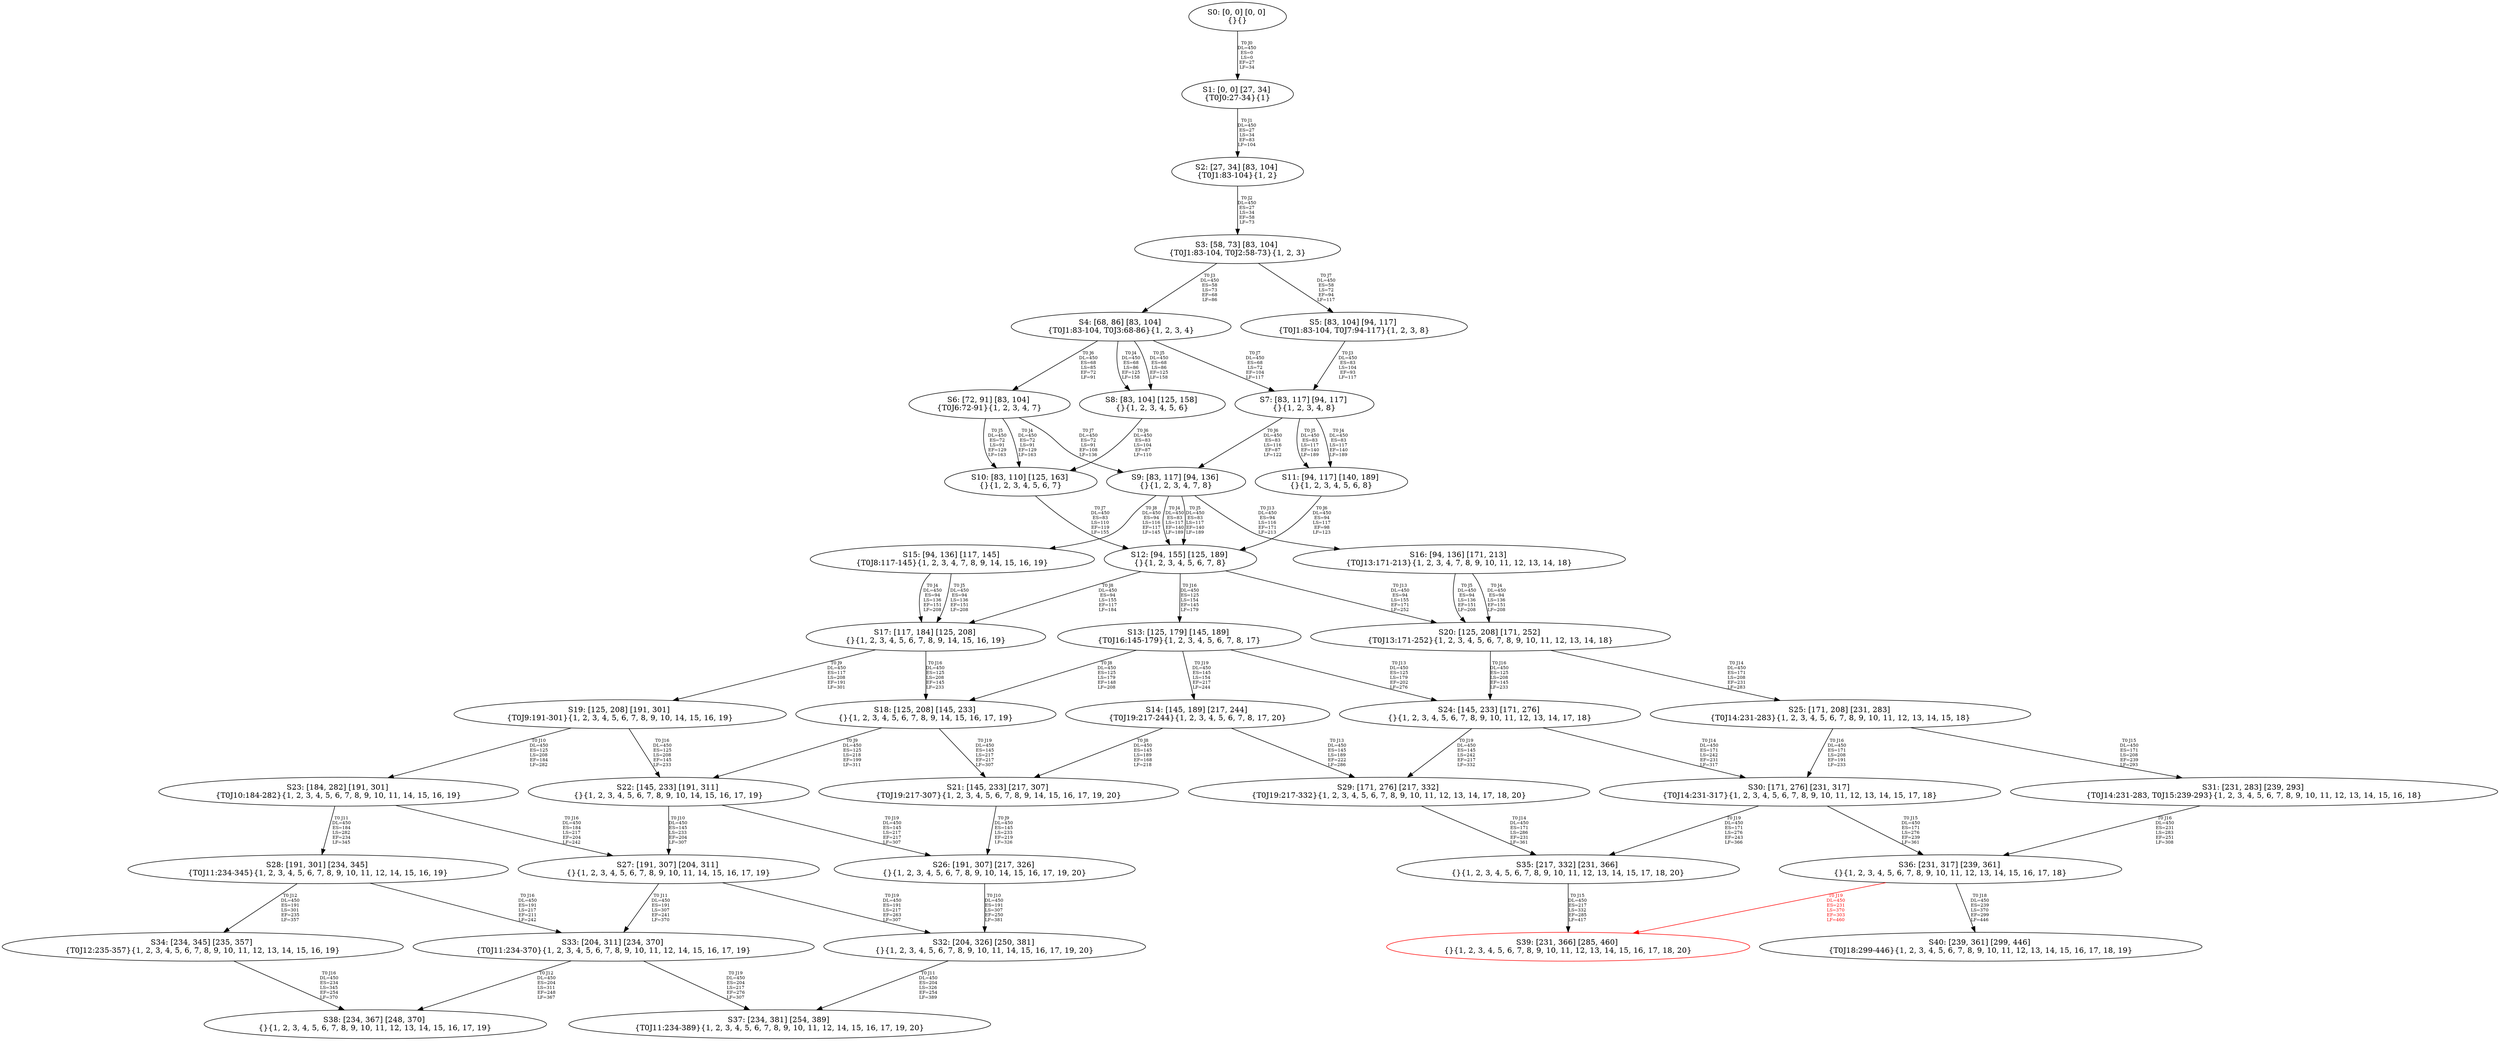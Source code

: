 digraph {
	S0[label="S0: [0, 0] [0, 0] \n{}{}"];
	S1[label="S1: [0, 0] [27, 34] \n{T0J0:27-34}{1}"];
	S2[label="S2: [27, 34] [83, 104] \n{T0J1:83-104}{1, 2}"];
	S3[label="S3: [58, 73] [83, 104] \n{T0J1:83-104, T0J2:58-73}{1, 2, 3}"];
	S4[label="S4: [68, 86] [83, 104] \n{T0J1:83-104, T0J3:68-86}{1, 2, 3, 4}"];
	S5[label="S5: [83, 104] [94, 117] \n{T0J1:83-104, T0J7:94-117}{1, 2, 3, 8}"];
	S6[label="S6: [72, 91] [83, 104] \n{T0J6:72-91}{1, 2, 3, 4, 7}"];
	S7[label="S7: [83, 117] [94, 117] \n{}{1, 2, 3, 4, 8}"];
	S8[label="S8: [83, 104] [125, 158] \n{}{1, 2, 3, 4, 5, 6}"];
	S9[label="S9: [83, 117] [94, 136] \n{}{1, 2, 3, 4, 7, 8}"];
	S10[label="S10: [83, 110] [125, 163] \n{}{1, 2, 3, 4, 5, 6, 7}"];
	S11[label="S11: [94, 117] [140, 189] \n{}{1, 2, 3, 4, 5, 6, 8}"];
	S12[label="S12: [94, 155] [125, 189] \n{}{1, 2, 3, 4, 5, 6, 7, 8}"];
	S13[label="S13: [125, 179] [145, 189] \n{T0J16:145-179}{1, 2, 3, 4, 5, 6, 7, 8, 17}"];
	S14[label="S14: [145, 189] [217, 244] \n{T0J19:217-244}{1, 2, 3, 4, 5, 6, 7, 8, 17, 20}"];
	S15[label="S15: [94, 136] [117, 145] \n{T0J8:117-145}{1, 2, 3, 4, 7, 8, 9, 14, 15, 16, 19}"];
	S16[label="S16: [94, 136] [171, 213] \n{T0J13:171-213}{1, 2, 3, 4, 7, 8, 9, 10, 11, 12, 13, 14, 18}"];
	S17[label="S17: [117, 184] [125, 208] \n{}{1, 2, 3, 4, 5, 6, 7, 8, 9, 14, 15, 16, 19}"];
	S18[label="S18: [125, 208] [145, 233] \n{}{1, 2, 3, 4, 5, 6, 7, 8, 9, 14, 15, 16, 17, 19}"];
	S19[label="S19: [125, 208] [191, 301] \n{T0J9:191-301}{1, 2, 3, 4, 5, 6, 7, 8, 9, 10, 14, 15, 16, 19}"];
	S20[label="S20: [125, 208] [171, 252] \n{T0J13:171-252}{1, 2, 3, 4, 5, 6, 7, 8, 9, 10, 11, 12, 13, 14, 18}"];
	S21[label="S21: [145, 233] [217, 307] \n{T0J19:217-307}{1, 2, 3, 4, 5, 6, 7, 8, 9, 14, 15, 16, 17, 19, 20}"];
	S22[label="S22: [145, 233] [191, 311] \n{}{1, 2, 3, 4, 5, 6, 7, 8, 9, 10, 14, 15, 16, 17, 19}"];
	S23[label="S23: [184, 282] [191, 301] \n{T0J10:184-282}{1, 2, 3, 4, 5, 6, 7, 8, 9, 10, 11, 14, 15, 16, 19}"];
	S24[label="S24: [145, 233] [171, 276] \n{}{1, 2, 3, 4, 5, 6, 7, 8, 9, 10, 11, 12, 13, 14, 17, 18}"];
	S25[label="S25: [171, 208] [231, 283] \n{T0J14:231-283}{1, 2, 3, 4, 5, 6, 7, 8, 9, 10, 11, 12, 13, 14, 15, 18}"];
	S26[label="S26: [191, 307] [217, 326] \n{}{1, 2, 3, 4, 5, 6, 7, 8, 9, 10, 14, 15, 16, 17, 19, 20}"];
	S27[label="S27: [191, 307] [204, 311] \n{}{1, 2, 3, 4, 5, 6, 7, 8, 9, 10, 11, 14, 15, 16, 17, 19}"];
	S28[label="S28: [191, 301] [234, 345] \n{T0J11:234-345}{1, 2, 3, 4, 5, 6, 7, 8, 9, 10, 11, 12, 14, 15, 16, 19}"];
	S29[label="S29: [171, 276] [217, 332] \n{T0J19:217-332}{1, 2, 3, 4, 5, 6, 7, 8, 9, 10, 11, 12, 13, 14, 17, 18, 20}"];
	S30[label="S30: [171, 276] [231, 317] \n{T0J14:231-317}{1, 2, 3, 4, 5, 6, 7, 8, 9, 10, 11, 12, 13, 14, 15, 17, 18}"];
	S31[label="S31: [231, 283] [239, 293] \n{T0J14:231-283, T0J15:239-293}{1, 2, 3, 4, 5, 6, 7, 8, 9, 10, 11, 12, 13, 14, 15, 16, 18}"];
	S32[label="S32: [204, 326] [250, 381] \n{}{1, 2, 3, 4, 5, 6, 7, 8, 9, 10, 11, 14, 15, 16, 17, 19, 20}"];
	S33[label="S33: [204, 311] [234, 370] \n{T0J11:234-370}{1, 2, 3, 4, 5, 6, 7, 8, 9, 10, 11, 12, 14, 15, 16, 17, 19}"];
	S34[label="S34: [234, 345] [235, 357] \n{T0J12:235-357}{1, 2, 3, 4, 5, 6, 7, 8, 9, 10, 11, 12, 13, 14, 15, 16, 19}"];
	S35[label="S35: [217, 332] [231, 366] \n{}{1, 2, 3, 4, 5, 6, 7, 8, 9, 10, 11, 12, 13, 14, 15, 17, 18, 20}"];
	S36[label="S36: [231, 317] [239, 361] \n{}{1, 2, 3, 4, 5, 6, 7, 8, 9, 10, 11, 12, 13, 14, 15, 16, 17, 18}"];
	S37[label="S37: [234, 381] [254, 389] \n{T0J11:234-389}{1, 2, 3, 4, 5, 6, 7, 8, 9, 10, 11, 12, 14, 15, 16, 17, 19, 20}"];
	S38[label="S38: [234, 367] [248, 370] \n{}{1, 2, 3, 4, 5, 6, 7, 8, 9, 10, 11, 12, 13, 14, 15, 16, 17, 19}"];
	S39[label="S39: [231, 366] [285, 460] \n{}{1, 2, 3, 4, 5, 6, 7, 8, 9, 10, 11, 12, 13, 14, 15, 16, 17, 18, 20}"];
	S40[label="S40: [239, 361] [299, 446] \n{T0J18:299-446}{1, 2, 3, 4, 5, 6, 7, 8, 9, 10, 11, 12, 13, 14, 15, 16, 17, 18, 19}"];
	S0 -> S1[label="T0 J0\nDL=450\nES=0\nLS=0\nEF=27\nLF=34",fontsize=8];
	S1 -> S2[label="T0 J1\nDL=450\nES=27\nLS=34\nEF=83\nLF=104",fontsize=8];
	S2 -> S3[label="T0 J2\nDL=450\nES=27\nLS=34\nEF=58\nLF=73",fontsize=8];
	S3 -> S4[label="T0 J3\nDL=450\nES=58\nLS=73\nEF=68\nLF=86",fontsize=8];
	S3 -> S5[label="T0 J7\nDL=450\nES=58\nLS=72\nEF=94\nLF=117",fontsize=8];
	S4 -> S8[label="T0 J4\nDL=450\nES=68\nLS=86\nEF=125\nLF=158",fontsize=8];
	S4 -> S8[label="T0 J5\nDL=450\nES=68\nLS=86\nEF=125\nLF=158",fontsize=8];
	S4 -> S6[label="T0 J6\nDL=450\nES=68\nLS=85\nEF=72\nLF=91",fontsize=8];
	S4 -> S7[label="T0 J7\nDL=450\nES=68\nLS=72\nEF=104\nLF=117",fontsize=8];
	S5 -> S7[label="T0 J3\nDL=450\nES=83\nLS=104\nEF=93\nLF=117",fontsize=8];
	S6 -> S10[label="T0 J4\nDL=450\nES=72\nLS=91\nEF=129\nLF=163",fontsize=8];
	S6 -> S10[label="T0 J5\nDL=450\nES=72\nLS=91\nEF=129\nLF=163",fontsize=8];
	S6 -> S9[label="T0 J7\nDL=450\nES=72\nLS=91\nEF=108\nLF=136",fontsize=8];
	S7 -> S11[label="T0 J4\nDL=450\nES=83\nLS=117\nEF=140\nLF=189",fontsize=8];
	S7 -> S11[label="T0 J5\nDL=450\nES=83\nLS=117\nEF=140\nLF=189",fontsize=8];
	S7 -> S9[label="T0 J6\nDL=450\nES=83\nLS=116\nEF=87\nLF=122",fontsize=8];
	S8 -> S10[label="T0 J6\nDL=450\nES=83\nLS=104\nEF=87\nLF=110",fontsize=8];
	S9 -> S12[label="T0 J4\nDL=450\nES=83\nLS=117\nEF=140\nLF=189",fontsize=8];
	S9 -> S12[label="T0 J5\nDL=450\nES=83\nLS=117\nEF=140\nLF=189",fontsize=8];
	S9 -> S15[label="T0 J8\nDL=450\nES=94\nLS=116\nEF=117\nLF=145",fontsize=8];
	S9 -> S16[label="T0 J13\nDL=450\nES=94\nLS=116\nEF=171\nLF=213",fontsize=8];
	S10 -> S12[label="T0 J7\nDL=450\nES=83\nLS=110\nEF=119\nLF=155",fontsize=8];
	S11 -> S12[label="T0 J6\nDL=450\nES=94\nLS=117\nEF=98\nLF=123",fontsize=8];
	S12 -> S17[label="T0 J8\nDL=450\nES=94\nLS=155\nEF=117\nLF=184",fontsize=8];
	S12 -> S20[label="T0 J13\nDL=450\nES=94\nLS=155\nEF=171\nLF=252",fontsize=8];
	S12 -> S13[label="T0 J16\nDL=450\nES=125\nLS=154\nEF=145\nLF=179",fontsize=8];
	S13 -> S18[label="T0 J8\nDL=450\nES=125\nLS=179\nEF=148\nLF=208",fontsize=8];
	S13 -> S24[label="T0 J13\nDL=450\nES=125\nLS=179\nEF=202\nLF=276",fontsize=8];
	S13 -> S14[label="T0 J19\nDL=450\nES=145\nLS=154\nEF=217\nLF=244",fontsize=8];
	S14 -> S21[label="T0 J8\nDL=450\nES=145\nLS=189\nEF=168\nLF=218",fontsize=8];
	S14 -> S29[label="T0 J13\nDL=450\nES=145\nLS=189\nEF=222\nLF=286",fontsize=8];
	S15 -> S17[label="T0 J4\nDL=450\nES=94\nLS=136\nEF=151\nLF=208",fontsize=8];
	S15 -> S17[label="T0 J5\nDL=450\nES=94\nLS=136\nEF=151\nLF=208",fontsize=8];
	S16 -> S20[label="T0 J4\nDL=450\nES=94\nLS=136\nEF=151\nLF=208",fontsize=8];
	S16 -> S20[label="T0 J5\nDL=450\nES=94\nLS=136\nEF=151\nLF=208",fontsize=8];
	S17 -> S19[label="T0 J9\nDL=450\nES=117\nLS=208\nEF=191\nLF=301",fontsize=8];
	S17 -> S18[label="T0 J16\nDL=450\nES=125\nLS=208\nEF=145\nLF=233",fontsize=8];
	S18 -> S22[label="T0 J9\nDL=450\nES=125\nLS=218\nEF=199\nLF=311",fontsize=8];
	S18 -> S21[label="T0 J19\nDL=450\nES=145\nLS=217\nEF=217\nLF=307",fontsize=8];
	S19 -> S23[label="T0 J10\nDL=450\nES=125\nLS=208\nEF=184\nLF=282",fontsize=8];
	S19 -> S22[label="T0 J16\nDL=450\nES=125\nLS=208\nEF=145\nLF=233",fontsize=8];
	S20 -> S25[label="T0 J14\nDL=450\nES=171\nLS=208\nEF=231\nLF=283",fontsize=8];
	S20 -> S24[label="T0 J16\nDL=450\nES=125\nLS=208\nEF=145\nLF=233",fontsize=8];
	S21 -> S26[label="T0 J9\nDL=450\nES=145\nLS=233\nEF=219\nLF=326",fontsize=8];
	S22 -> S27[label="T0 J10\nDL=450\nES=145\nLS=233\nEF=204\nLF=307",fontsize=8];
	S22 -> S26[label="T0 J19\nDL=450\nES=145\nLS=217\nEF=217\nLF=307",fontsize=8];
	S23 -> S28[label="T0 J11\nDL=450\nES=184\nLS=282\nEF=234\nLF=345",fontsize=8];
	S23 -> S27[label="T0 J16\nDL=450\nES=184\nLS=217\nEF=204\nLF=242",fontsize=8];
	S24 -> S30[label="T0 J14\nDL=450\nES=171\nLS=242\nEF=231\nLF=317",fontsize=8];
	S24 -> S29[label="T0 J19\nDL=450\nES=145\nLS=242\nEF=217\nLF=332",fontsize=8];
	S25 -> S31[label="T0 J15\nDL=450\nES=171\nLS=208\nEF=239\nLF=293",fontsize=8];
	S25 -> S30[label="T0 J16\nDL=450\nES=171\nLS=208\nEF=191\nLF=233",fontsize=8];
	S26 -> S32[label="T0 J10\nDL=450\nES=191\nLS=307\nEF=250\nLF=381",fontsize=8];
	S27 -> S33[label="T0 J11\nDL=450\nES=191\nLS=307\nEF=241\nLF=370",fontsize=8];
	S27 -> S32[label="T0 J19\nDL=450\nES=191\nLS=217\nEF=263\nLF=307",fontsize=8];
	S28 -> S34[label="T0 J12\nDL=450\nES=191\nLS=301\nEF=235\nLF=357",fontsize=8];
	S28 -> S33[label="T0 J16\nDL=450\nES=191\nLS=217\nEF=211\nLF=242",fontsize=8];
	S29 -> S35[label="T0 J14\nDL=450\nES=171\nLS=286\nEF=231\nLF=361",fontsize=8];
	S30 -> S36[label="T0 J15\nDL=450\nES=171\nLS=276\nEF=239\nLF=361",fontsize=8];
	S30 -> S35[label="T0 J19\nDL=450\nES=171\nLS=276\nEF=243\nLF=366",fontsize=8];
	S31 -> S36[label="T0 J16\nDL=450\nES=231\nLS=283\nEF=251\nLF=308",fontsize=8];
	S32 -> S37[label="T0 J11\nDL=450\nES=204\nLS=326\nEF=254\nLF=389",fontsize=8];
	S33 -> S38[label="T0 J12\nDL=450\nES=204\nLS=311\nEF=248\nLF=367",fontsize=8];
	S33 -> S37[label="T0 J19\nDL=450\nES=204\nLS=217\nEF=276\nLF=307",fontsize=8];
	S34 -> S38[label="T0 J16\nDL=450\nES=234\nLS=345\nEF=254\nLF=370",fontsize=8];
	S35 -> S39[label="T0 J15\nDL=450\nES=217\nLS=332\nEF=285\nLF=417",fontsize=8];
	S36 -> S40[label="T0 J18\nDL=450\nES=239\nLS=370\nEF=299\nLF=446",fontsize=8];
	S36 -> S39[label="T0 J19\nDL=450\nES=231\nLS=370\nEF=303\nLF=460",color=Red,fontcolor=Red,fontsize=8];
S39[color=Red];
}
